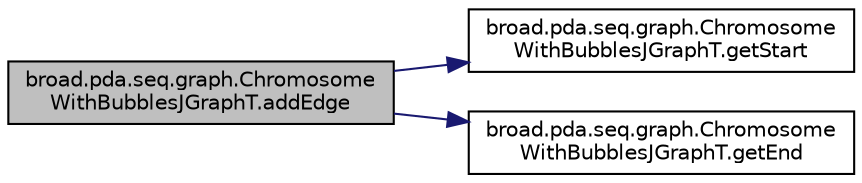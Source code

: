 digraph "broad.pda.seq.graph.ChromosomeWithBubblesJGraphT.addEdge"
{
  edge [fontname="Helvetica",fontsize="10",labelfontname="Helvetica",labelfontsize="10"];
  node [fontname="Helvetica",fontsize="10",shape=record];
  rankdir="LR";
  Node1 [label="broad.pda.seq.graph.Chromosome\lWithBubblesJGraphT.addEdge",height=0.2,width=0.4,color="black", fillcolor="grey75", style="filled" fontcolor="black"];
  Node1 -> Node2 [color="midnightblue",fontsize="10",style="solid"];
  Node2 [label="broad.pda.seq.graph.Chromosome\lWithBubblesJGraphT.getStart",height=0.2,width=0.4,color="black", fillcolor="white", style="filled",URL="$classbroad_1_1pda_1_1seq_1_1graph_1_1_chromosome_with_bubbles_j_graph_t.html#a64465fbdfb57e6549113e47877c9b37a"];
  Node1 -> Node3 [color="midnightblue",fontsize="10",style="solid"];
  Node3 [label="broad.pda.seq.graph.Chromosome\lWithBubblesJGraphT.getEnd",height=0.2,width=0.4,color="black", fillcolor="white", style="filled",URL="$classbroad_1_1pda_1_1seq_1_1graph_1_1_chromosome_with_bubbles_j_graph_t.html#a0837c3a39bc327a0e2e249a92c98a1aa"];
}
